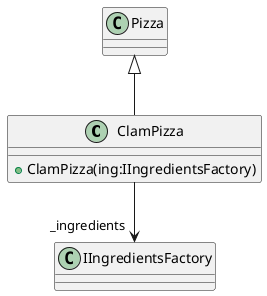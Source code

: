 @startuml
class ClamPizza {
    + ClamPizza(ing:IIngredientsFactory)
}
Pizza <|-- ClamPizza
ClamPizza --> "_ingredients" IIngredientsFactory
@enduml
